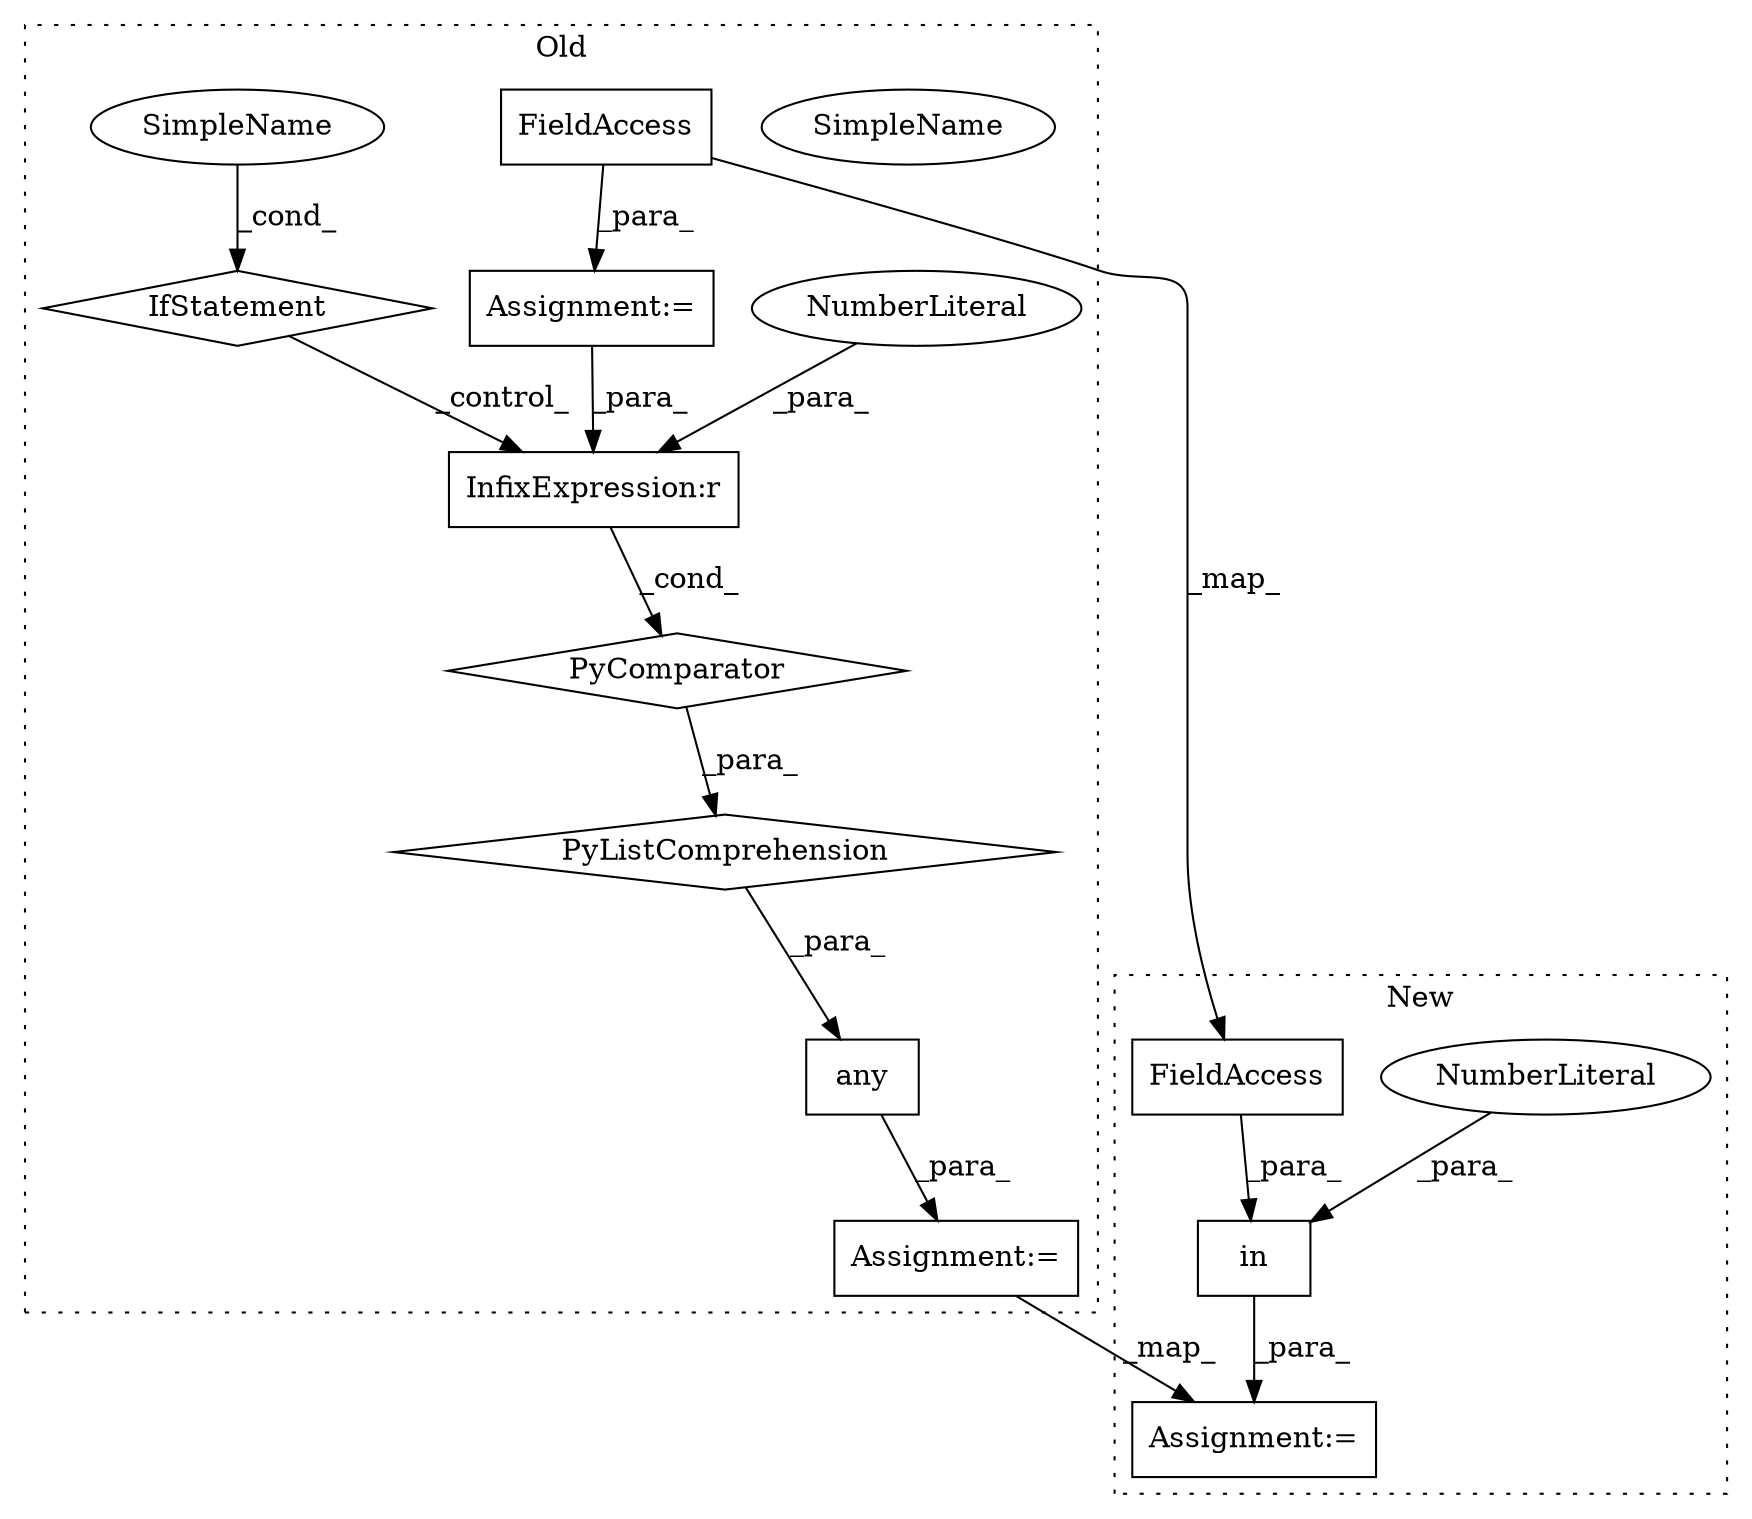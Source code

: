 digraph G {
subgraph cluster0 {
1 [label="PyComparator" a="113" s="66598" l="30" shape="diamond"];
3 [label="Assignment:=" a="7" s="66598" l="30" shape="box"];
4 [label="any" a="32" s="66506,66636" l="17,-5" shape="box"];
6 [label="InfixExpression:r" a="27" s="66528" l="4" shape="box"];
7 [label="NumberLiteral" a="34" s="66532" l="1" shape="ellipse"];
8 [label="SimpleName" a="42" s="66623" l="5" shape="ellipse"];
9 [label="IfStatement" a="25" s="66598" l="30" shape="diamond"];
10 [label="PyListComprehension" a="109" s="66523" l="113" shape="diamond"];
11 [label="Assignment:=" a="7" s="66505" l="1" shape="box"];
13 [label="FieldAccess" a="22" s="66608" l="11" shape="box"];
15 [label="SimpleName" a="42" s="66623" l="5" shape="ellipse"];
label = "Old";
style="dotted";
}
subgraph cluster1 {
2 [label="in" a="105" s="66013" l="16" shape="box"];
5 [label="NumberLiteral" a="34" s="66013" l="1" shape="ellipse"];
12 [label="Assignment:=" a="7" s="66005" l="1" shape="box"];
14 [label="FieldAccess" a="22" s="66018" l="11" shape="box"];
label = "New";
style="dotted";
}
1 -> 10 [label="_para_"];
2 -> 12 [label="_para_"];
3 -> 6 [label="_para_"];
4 -> 11 [label="_para_"];
5 -> 2 [label="_para_"];
6 -> 1 [label="_cond_"];
7 -> 6 [label="_para_"];
9 -> 6 [label="_control_"];
10 -> 4 [label="_para_"];
11 -> 12 [label="_map_"];
13 -> 14 [label="_map_"];
13 -> 3 [label="_para_"];
14 -> 2 [label="_para_"];
15 -> 9 [label="_cond_"];
}